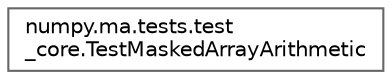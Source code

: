 digraph "Graphical Class Hierarchy"
{
 // LATEX_PDF_SIZE
  bgcolor="transparent";
  edge [fontname=Helvetica,fontsize=10,labelfontname=Helvetica,labelfontsize=10];
  node [fontname=Helvetica,fontsize=10,shape=box,height=0.2,width=0.4];
  rankdir="LR";
  Node0 [id="Node000000",label="numpy.ma.tests.test\l_core.TestMaskedArrayArithmetic",height=0.2,width=0.4,color="grey40", fillcolor="white", style="filled",URL="$de/d75/classnumpy_1_1ma_1_1tests_1_1test__core_1_1TestMaskedArrayArithmetic.html",tooltip=" "];
}
